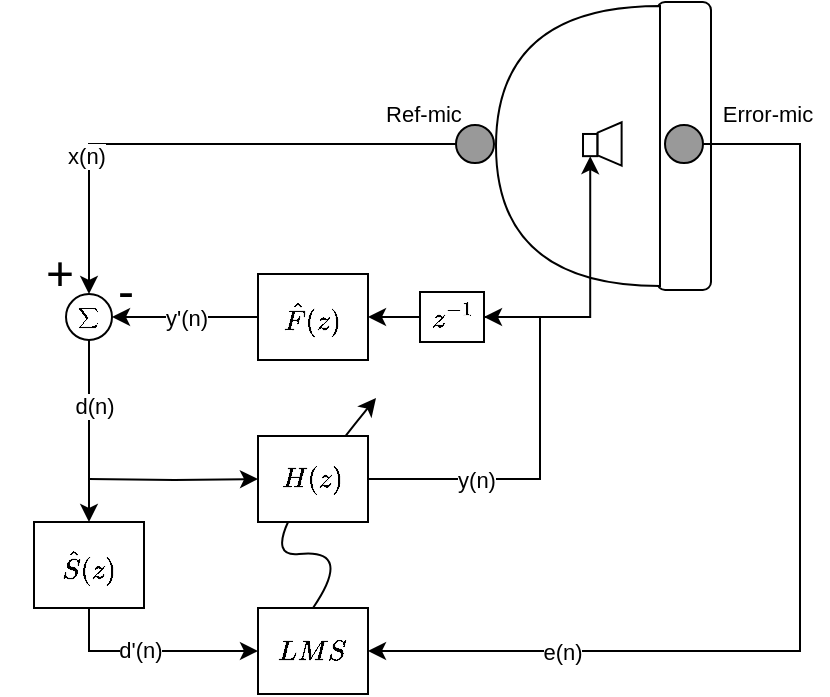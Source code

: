 <mxfile version="17.4.5" type="device"><diagram id="Qc0Fwbi9A4JeueJtiZPT" name="Page-1"><mxGraphModel dx="483" dy="479" grid="0" gridSize="10" guides="1" tooltips="1" connect="1" arrows="1" fold="1" page="1" pageScale="1" pageWidth="827" pageHeight="1169" math="1" shadow="0"><root><mxCell id="0"/><mxCell id="1" parent="0"/><mxCell id="kYag4P4A_BLkgQeDSbea-1" value="" style="rounded=1;whiteSpace=wrap;html=1;rotation=90;" parent="1" vertex="1"><mxGeometry x="390" y="315.5" width="144" height="27" as="geometry"/></mxCell><mxCell id="kYag4P4A_BLkgQeDSbea-3" value="" style="shape=or;whiteSpace=wrap;html=1;rotation=-180;" parent="1" vertex="1"><mxGeometry x="368" y="259" width="82" height="140" as="geometry"/></mxCell><mxCell id="kYag4P4A_BLkgQeDSbea-38" style="edgeStyle=orthogonalEdgeStyle;rounded=0;orthogonalLoop=1;jettySize=auto;html=1;entryX=0.5;entryY=0;entryDx=0;entryDy=0;fontSize=6;" parent="1" source="kYag4P4A_BLkgQeDSbea-9" target="kYag4P4A_BLkgQeDSbea-25" edge="1"><mxGeometry relative="1" as="geometry"/></mxCell><mxCell id="89nBL7Ps6kGo_YQVtKse-8" value="x(n)" style="edgeLabel;html=1;align=center;verticalAlign=middle;resizable=0;points=[];" vertex="1" connectable="0" parent="kYag4P4A_BLkgQeDSbea-38"><mxGeometry x="0.467" y="-2" relative="1" as="geometry"><mxPoint as="offset"/></mxGeometry></mxCell><mxCell id="kYag4P4A_BLkgQeDSbea-9" value="" style="ellipse;whiteSpace=wrap;html=1;aspect=fixed;fillColor=#999999;" parent="1" vertex="1"><mxGeometry x="348" y="318.5" width="19" height="19" as="geometry"/></mxCell><mxCell id="kYag4P4A_BLkgQeDSbea-35" style="edgeStyle=orthogonalEdgeStyle;rounded=0;orthogonalLoop=1;jettySize=auto;html=1;entryX=1;entryY=0.5;entryDx=0;entryDy=0;fontSize=6;" parent="1" source="kYag4P4A_BLkgQeDSbea-10" target="kYag4P4A_BLkgQeDSbea-14" edge="1"><mxGeometry relative="1" as="geometry"><Array as="points"><mxPoint x="520" y="328"/><mxPoint x="520" y="582"/></Array></mxGeometry></mxCell><mxCell id="89nBL7Ps6kGo_YQVtKse-4" value="e(n)" style="edgeLabel;html=1;align=center;verticalAlign=middle;resizable=0;points=[];" vertex="1" connectable="0" parent="kYag4P4A_BLkgQeDSbea-35"><mxGeometry x="0.625" relative="1" as="geometry"><mxPoint as="offset"/></mxGeometry></mxCell><mxCell id="kYag4P4A_BLkgQeDSbea-10" value="" style="ellipse;whiteSpace=wrap;html=1;aspect=fixed;fillColor=#999999;" parent="1" vertex="1"><mxGeometry x="452.5" y="318.5" width="19" height="19" as="geometry"/></mxCell><mxCell id="kYag4P4A_BLkgQeDSbea-19" style="edgeStyle=orthogonalEdgeStyle;rounded=0;orthogonalLoop=1;jettySize=auto;html=1;entryX=0;entryY=0.5;entryDx=0;entryDy=0;exitX=0.5;exitY=1;exitDx=0;exitDy=0;" parent="1" source="kYag4P4A_BLkgQeDSbea-13" target="kYag4P4A_BLkgQeDSbea-14" edge="1"><mxGeometry relative="1" as="geometry"/></mxCell><mxCell id="89nBL7Ps6kGo_YQVtKse-1" value="d'(n)" style="edgeLabel;html=1;align=center;verticalAlign=middle;resizable=0;points=[];" vertex="1" connectable="0" parent="kYag4P4A_BLkgQeDSbea-19"><mxGeometry x="-0.125" y="1" relative="1" as="geometry"><mxPoint as="offset"/></mxGeometry></mxCell><mxCell id="kYag4P4A_BLkgQeDSbea-13" value="$$\hat{S}(z)$$" style="rounded=0;whiteSpace=wrap;html=1;fillColor=#FFFFFF;" parent="1" vertex="1"><mxGeometry x="137" y="517" width="55" height="43" as="geometry"/></mxCell><mxCell id="kYag4P4A_BLkgQeDSbea-14" value="$$LMS$$" style="rounded=0;whiteSpace=wrap;html=1;fillColor=#FFFFFF;" parent="1" vertex="1"><mxGeometry x="249" y="560" width="55" height="43" as="geometry"/></mxCell><mxCell id="kYag4P4A_BLkgQeDSbea-17" value="" style="curved=1;endArrow=classic;html=1;rounded=0;exitX=0.5;exitY=0;exitDx=0;exitDy=0;" parent="1" source="kYag4P4A_BLkgQeDSbea-14" edge="1"><mxGeometry width="50" height="50" relative="1" as="geometry"><mxPoint x="274" y="559" as="sourcePoint"/><mxPoint x="308" y="455" as="targetPoint"/><Array as="points"><mxPoint x="297" y="530"/><mxPoint x="242" y="536"/></Array></mxGeometry></mxCell><mxCell id="kYag4P4A_BLkgQeDSbea-42" style="edgeStyle=orthogonalEdgeStyle;rounded=0;orthogonalLoop=1;jettySize=auto;html=1;fontSize=11;" parent="1" target="kYag4P4A_BLkgQeDSbea-15" edge="1"><mxGeometry relative="1" as="geometry"><mxPoint x="164.4" y="495.5" as="sourcePoint"/></mxGeometry></mxCell><mxCell id="kYag4P4A_BLkgQeDSbea-22" style="edgeStyle=orthogonalEdgeStyle;rounded=0;orthogonalLoop=1;jettySize=auto;html=1;entryX=1;entryY=0.5;entryDx=0;entryDy=0;" parent="1" source="kYag4P4A_BLkgQeDSbea-15" target="kYag4P4A_BLkgQeDSbea-20" edge="1"><mxGeometry relative="1" as="geometry"><Array as="points"><mxPoint x="390" y="496"/><mxPoint x="390" y="415"/></Array></mxGeometry></mxCell><mxCell id="89nBL7Ps6kGo_YQVtKse-6" value="y(n)" style="edgeLabel;html=1;align=center;verticalAlign=middle;resizable=0;points=[];" vertex="1" connectable="0" parent="kYag4P4A_BLkgQeDSbea-22"><mxGeometry x="-0.471" y="-2" relative="1" as="geometry"><mxPoint x="2" y="-2" as="offset"/></mxGeometry></mxCell><mxCell id="kYag4P4A_BLkgQeDSbea-15" value="$$H(z)$$" style="rounded=0;whiteSpace=wrap;html=1;fillColor=#FFFFFF;" parent="1" vertex="1"><mxGeometry x="249" y="474" width="55" height="43" as="geometry"/></mxCell><mxCell id="kYag4P4A_BLkgQeDSbea-36" style="edgeStyle=orthogonalEdgeStyle;rounded=0;orthogonalLoop=1;jettySize=auto;html=1;entryX=1;entryY=0.5;entryDx=0;entryDy=0;fontSize=6;" parent="1" source="kYag4P4A_BLkgQeDSbea-18" target="kYag4P4A_BLkgQeDSbea-25" edge="1"><mxGeometry relative="1" as="geometry"/></mxCell><mxCell id="89nBL7Ps6kGo_YQVtKse-7" value="y'(n)" style="edgeLabel;html=1;align=center;verticalAlign=middle;resizable=0;points=[];" vertex="1" connectable="0" parent="kYag4P4A_BLkgQeDSbea-36"><mxGeometry x="-0.18" y="3" relative="1" as="geometry"><mxPoint x="-6" y="-3" as="offset"/></mxGeometry></mxCell><mxCell id="kYag4P4A_BLkgQeDSbea-18" value="$$\hat{F}(z)$$" style="rounded=0;whiteSpace=wrap;html=1;fillColor=#FFFFFF;" parent="1" vertex="1"><mxGeometry x="249" y="393" width="55" height="43" as="geometry"/></mxCell><mxCell id="kYag4P4A_BLkgQeDSbea-21" style="edgeStyle=orthogonalEdgeStyle;rounded=0;orthogonalLoop=1;jettySize=auto;html=1;" parent="1" source="kYag4P4A_BLkgQeDSbea-20" target="kYag4P4A_BLkgQeDSbea-18" edge="1"><mxGeometry relative="1" as="geometry"/></mxCell><mxCell id="kYag4P4A_BLkgQeDSbea-34" value="" style="edgeStyle=orthogonalEdgeStyle;rounded=0;orthogonalLoop=1;jettySize=auto;html=1;fontSize=6;entryX=0;entryY=0.5;entryDx=0;entryDy=0;" parent="1" source="kYag4P4A_BLkgQeDSbea-20" target="kYag4P4A_BLkgQeDSbea-26" edge="1"><mxGeometry relative="1" as="geometry"/></mxCell><mxCell id="kYag4P4A_BLkgQeDSbea-20" value="$$z^{-1}$$" style="rounded=0;whiteSpace=wrap;html=1;fillColor=#FFFFFF;" parent="1" vertex="1"><mxGeometry x="330" y="402" width="32" height="25" as="geometry"/></mxCell><mxCell id="kYag4P4A_BLkgQeDSbea-37" style="edgeStyle=orthogonalEdgeStyle;rounded=0;orthogonalLoop=1;jettySize=auto;html=1;entryX=0.5;entryY=0;entryDx=0;entryDy=0;fontSize=6;" parent="1" source="kYag4P4A_BLkgQeDSbea-25" target="kYag4P4A_BLkgQeDSbea-13" edge="1"><mxGeometry relative="1" as="geometry"/></mxCell><mxCell id="89nBL7Ps6kGo_YQVtKse-9" value="d(n)" style="edgeLabel;html=1;align=center;verticalAlign=middle;resizable=0;points=[];" vertex="1" connectable="0" parent="kYag4P4A_BLkgQeDSbea-37"><mxGeometry x="-0.291" y="2" relative="1" as="geometry"><mxPoint as="offset"/></mxGeometry></mxCell><mxCell id="kYag4P4A_BLkgQeDSbea-25" value="&lt;font style=&quot;font-size: 6px&quot;&gt;$$\sum$$&lt;/font&gt;" style="ellipse;whiteSpace=wrap;html=1;aspect=fixed;fillColor=#FFFFFF;" parent="1" vertex="1"><mxGeometry x="153" y="403" width="23" height="23" as="geometry"/></mxCell><mxCell id="kYag4P4A_BLkgQeDSbea-26" value="" style="rounded=0;whiteSpace=wrap;html=1;fontSize=6;fillColor=#FFFFFF;rotation=-90;" parent="1" vertex="1"><mxGeometry x="409.57" y="324.92" width="11.09" height="7.22" as="geometry"/></mxCell><mxCell id="kYag4P4A_BLkgQeDSbea-28" value="" style="shape=trapezoid;perimeter=trapezoidPerimeter;whiteSpace=wrap;html=1;fixedSize=1;fontSize=6;fillColor=#FFFFFF;direction=west;rotation=90;size=5.12;" parent="1" vertex="1"><mxGeometry x="414" y="322" width="21.62" height="12" as="geometry"/></mxCell><mxCell id="kYag4P4A_BLkgQeDSbea-39" value="&lt;span style=&quot;font-size: 11px&quot;&gt;Ref-mic&lt;/span&gt;" style="text;html=1;strokeColor=none;fillColor=none;align=center;verticalAlign=middle;whiteSpace=wrap;rounded=0;fontSize=6;" parent="1" vertex="1"><mxGeometry x="302" y="298" width="60" height="30" as="geometry"/></mxCell><mxCell id="kYag4P4A_BLkgQeDSbea-40" value="&lt;span style=&quot;font-size: 11px&quot;&gt;Error-mic&lt;/span&gt;" style="text;html=1;strokeColor=none;fillColor=none;align=center;verticalAlign=middle;whiteSpace=wrap;rounded=0;fontSize=6;" parent="1" vertex="1"><mxGeometry x="474" y="298" width="60" height="30" as="geometry"/></mxCell><mxCell id="kYag4P4A_BLkgQeDSbea-43" value="&lt;font style=&quot;font-size: 24px&quot;&gt;-&lt;/font&gt;" style="text;html=1;strokeColor=none;fillColor=none;align=center;verticalAlign=middle;whiteSpace=wrap;rounded=0;fontSize=6;" parent="1" vertex="1"><mxGeometry x="153" y="387" width="60" height="30" as="geometry"/></mxCell><mxCell id="kYag4P4A_BLkgQeDSbea-44" value="&lt;font style=&quot;font-size: 24px&quot;&gt;+&lt;/font&gt;" style="text;html=1;strokeColor=none;fillColor=none;align=center;verticalAlign=middle;whiteSpace=wrap;rounded=0;fontSize=6;" parent="1" vertex="1"><mxGeometry x="120" y="378" width="60" height="30" as="geometry"/></mxCell></root></mxGraphModel></diagram></mxfile>